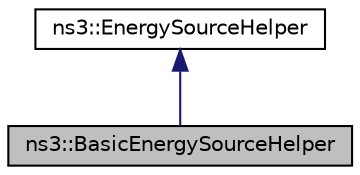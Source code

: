 digraph "ns3::BasicEnergySourceHelper"
{
 // LATEX_PDF_SIZE
  edge [fontname="Helvetica",fontsize="10",labelfontname="Helvetica",labelfontsize="10"];
  node [fontname="Helvetica",fontsize="10",shape=record];
  Node1 [label="ns3::BasicEnergySourceHelper",height=0.2,width=0.4,color="black", fillcolor="grey75", style="filled", fontcolor="black",tooltip="Creates a BasicEnergySource object."];
  Node2 -> Node1 [dir="back",color="midnightblue",fontsize="10",style="solid",fontname="Helvetica"];
  Node2 [label="ns3::EnergySourceHelper",height=0.2,width=0.4,color="black", fillcolor="white", style="filled",URL="$classns3_1_1_energy_source_helper.html",tooltip="Creates EnergySource objects."];
}
